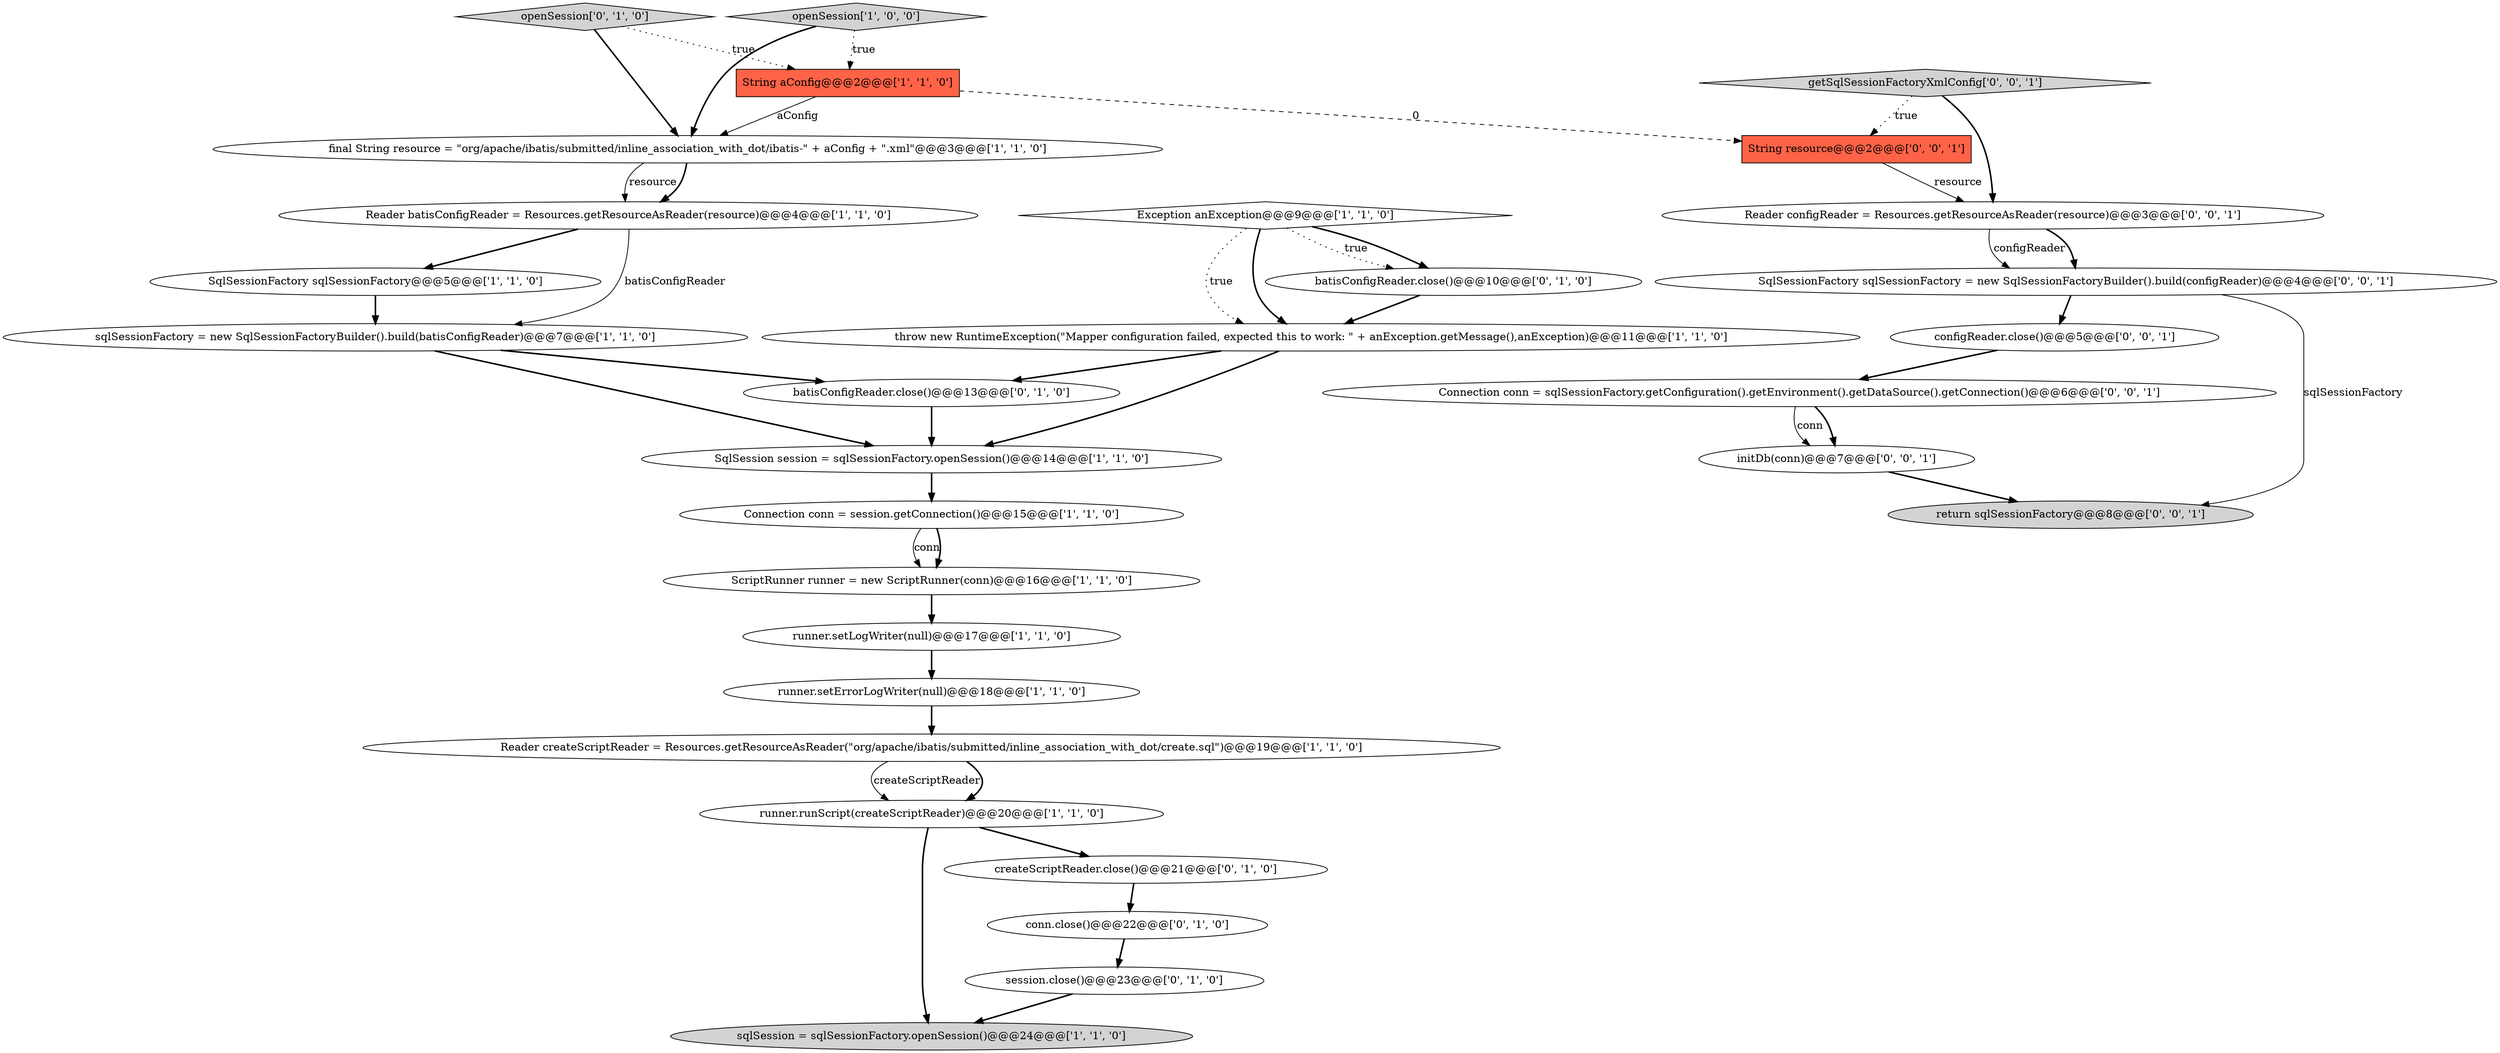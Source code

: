 digraph {
3 [style = filled, label = "runner.runScript(createScriptReader)@@@20@@@['1', '1', '0']", fillcolor = white, shape = ellipse image = "AAA0AAABBB1BBB"];
17 [style = filled, label = "createScriptReader.close()@@@21@@@['0', '1', '0']", fillcolor = white, shape = ellipse image = "AAA1AAABBB2BBB"];
9 [style = filled, label = "runner.setLogWriter(null)@@@17@@@['1', '1', '0']", fillcolor = white, shape = ellipse image = "AAA0AAABBB1BBB"];
22 [style = filled, label = "return sqlSessionFactory@@@8@@@['0', '0', '1']", fillcolor = lightgray, shape = ellipse image = "AAA0AAABBB3BBB"];
21 [style = filled, label = "openSession['0', '1', '0']", fillcolor = lightgray, shape = diamond image = "AAA0AAABBB2BBB"];
2 [style = filled, label = "String aConfig@@@2@@@['1', '1', '0']", fillcolor = tomato, shape = box image = "AAA0AAABBB1BBB"];
1 [style = filled, label = "Exception anException@@@9@@@['1', '1', '0']", fillcolor = white, shape = diamond image = "AAA0AAABBB1BBB"];
23 [style = filled, label = "initDb(conn)@@@7@@@['0', '0', '1']", fillcolor = white, shape = ellipse image = "AAA0AAABBB3BBB"];
20 [style = filled, label = "session.close()@@@23@@@['0', '1', '0']", fillcolor = white, shape = ellipse image = "AAA1AAABBB2BBB"];
11 [style = filled, label = "Connection conn = session.getConnection()@@@15@@@['1', '1', '0']", fillcolor = white, shape = ellipse image = "AAA0AAABBB1BBB"];
7 [style = filled, label = "Reader batisConfigReader = Resources.getResourceAsReader(resource)@@@4@@@['1', '1', '0']", fillcolor = white, shape = ellipse image = "AAA0AAABBB1BBB"];
25 [style = filled, label = "String resource@@@2@@@['0', '0', '1']", fillcolor = tomato, shape = box image = "AAA0AAABBB3BBB"];
10 [style = filled, label = "sqlSession = sqlSessionFactory.openSession()@@@24@@@['1', '1', '0']", fillcolor = lightgray, shape = ellipse image = "AAA0AAABBB1BBB"];
29 [style = filled, label = "Reader configReader = Resources.getResourceAsReader(resource)@@@3@@@['0', '0', '1']", fillcolor = white, shape = ellipse image = "AAA0AAABBB3BBB"];
13 [style = filled, label = "runner.setErrorLogWriter(null)@@@18@@@['1', '1', '0']", fillcolor = white, shape = ellipse image = "AAA0AAABBB1BBB"];
28 [style = filled, label = "getSqlSessionFactoryXmlConfig['0', '0', '1']", fillcolor = lightgray, shape = diamond image = "AAA0AAABBB3BBB"];
5 [style = filled, label = "SqlSessionFactory sqlSessionFactory@@@5@@@['1', '1', '0']", fillcolor = white, shape = ellipse image = "AAA0AAABBB1BBB"];
8 [style = filled, label = "SqlSession session = sqlSessionFactory.openSession()@@@14@@@['1', '1', '0']", fillcolor = white, shape = ellipse image = "AAA0AAABBB1BBB"];
16 [style = filled, label = "conn.close()@@@22@@@['0', '1', '0']", fillcolor = white, shape = ellipse image = "AAA1AAABBB2BBB"];
14 [style = filled, label = "ScriptRunner runner = new ScriptRunner(conn)@@@16@@@['1', '1', '0']", fillcolor = white, shape = ellipse image = "AAA0AAABBB1BBB"];
24 [style = filled, label = "Connection conn = sqlSessionFactory.getConfiguration().getEnvironment().getDataSource().getConnection()@@@6@@@['0', '0', '1']", fillcolor = white, shape = ellipse image = "AAA0AAABBB3BBB"];
4 [style = filled, label = "sqlSessionFactory = new SqlSessionFactoryBuilder().build(batisConfigReader)@@@7@@@['1', '1', '0']", fillcolor = white, shape = ellipse image = "AAA0AAABBB1BBB"];
26 [style = filled, label = "SqlSessionFactory sqlSessionFactory = new SqlSessionFactoryBuilder().build(configReader)@@@4@@@['0', '0', '1']", fillcolor = white, shape = ellipse image = "AAA0AAABBB3BBB"];
15 [style = filled, label = "Reader createScriptReader = Resources.getResourceAsReader(\"org/apache/ibatis/submitted/inline_association_with_dot/create.sql\")@@@19@@@['1', '1', '0']", fillcolor = white, shape = ellipse image = "AAA0AAABBB1BBB"];
19 [style = filled, label = "batisConfigReader.close()@@@13@@@['0', '1', '0']", fillcolor = white, shape = ellipse image = "AAA1AAABBB2BBB"];
27 [style = filled, label = "configReader.close()@@@5@@@['0', '0', '1']", fillcolor = white, shape = ellipse image = "AAA0AAABBB3BBB"];
0 [style = filled, label = "throw new RuntimeException(\"Mapper configuration failed, expected this to work: \" + anException.getMessage(),anException)@@@11@@@['1', '1', '0']", fillcolor = white, shape = ellipse image = "AAA0AAABBB1BBB"];
18 [style = filled, label = "batisConfigReader.close()@@@10@@@['0', '1', '0']", fillcolor = white, shape = ellipse image = "AAA1AAABBB2BBB"];
6 [style = filled, label = "final String resource = \"org/apache/ibatis/submitted/inline_association_with_dot/ibatis-\" + aConfig + \".xml\"@@@3@@@['1', '1', '0']", fillcolor = white, shape = ellipse image = "AAA0AAABBB1BBB"];
12 [style = filled, label = "openSession['1', '0', '0']", fillcolor = lightgray, shape = diamond image = "AAA0AAABBB1BBB"];
1->18 [style = dotted, label="true"];
15->3 [style = solid, label="createScriptReader"];
23->22 [style = bold, label=""];
3->10 [style = bold, label=""];
13->15 [style = bold, label=""];
11->14 [style = solid, label="conn"];
20->10 [style = bold, label=""];
2->6 [style = solid, label="aConfig"];
2->25 [style = dashed, label="0"];
24->23 [style = bold, label=""];
1->0 [style = dotted, label="true"];
25->29 [style = solid, label="resource"];
19->8 [style = bold, label=""];
9->13 [style = bold, label=""];
0->19 [style = bold, label=""];
1->18 [style = bold, label=""];
14->9 [style = bold, label=""];
4->8 [style = bold, label=""];
0->8 [style = bold, label=""];
21->2 [style = dotted, label="true"];
26->27 [style = bold, label=""];
12->2 [style = dotted, label="true"];
11->14 [style = bold, label=""];
5->4 [style = bold, label=""];
8->11 [style = bold, label=""];
3->17 [style = bold, label=""];
27->24 [style = bold, label=""];
29->26 [style = solid, label="configReader"];
4->19 [style = bold, label=""];
28->25 [style = dotted, label="true"];
6->7 [style = solid, label="resource"];
15->3 [style = bold, label=""];
7->4 [style = solid, label="batisConfigReader"];
7->5 [style = bold, label=""];
16->20 [style = bold, label=""];
6->7 [style = bold, label=""];
26->22 [style = solid, label="sqlSessionFactory"];
18->0 [style = bold, label=""];
17->16 [style = bold, label=""];
21->6 [style = bold, label=""];
24->23 [style = solid, label="conn"];
28->29 [style = bold, label=""];
12->6 [style = bold, label=""];
1->0 [style = bold, label=""];
29->26 [style = bold, label=""];
}
